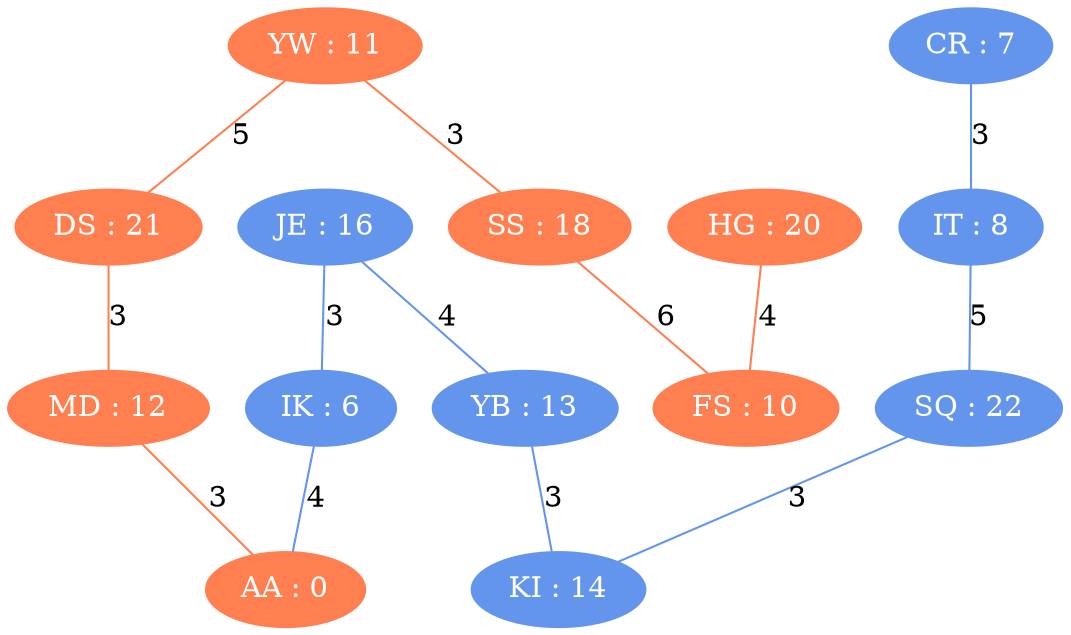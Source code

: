 digraph G {
	node0 [label="YW : 11",fillcolor="coral",color="coral",fontcolor="white",style="filled"];
	node1 [label="JE : 16",fillcolor="cornflowerblue",color="cornflowerblue",fontcolor="white",style="filled"];
	node2 [label="DS : 21",fillcolor="coral",color="coral",fontcolor="white",style="filled"];
	node3 [label="HG : 20",fillcolor="coral",color="coral",fontcolor="white",style="filled"];
	node4 [label="CR : 7",fillcolor="cornflowerblue",color="cornflowerblue",fontcolor="white",style="filled"];
	node5 [label="SS : 18",fillcolor="coral",color="coral",fontcolor="white",style="filled"];
	node6 [label="YB : 13",fillcolor="cornflowerblue",color="cornflowerblue",fontcolor="white",style="filled"];
	node7 [label="IT : 8",fillcolor="cornflowerblue",color="cornflowerblue",fontcolor="white",style="filled"];
	node8 [label="FS : 10",fillcolor="coral",color="coral",fontcolor="white",style="filled"];
	node9 [label="IK : 6",fillcolor="cornflowerblue",color="cornflowerblue",fontcolor="white",style="filled"];
	node10 [label="SQ : 22",fillcolor="cornflowerblue",color="cornflowerblue",fontcolor="white",style="filled"];
	node11 [label="MD : 12",fillcolor="coral",color="coral",fontcolor="white",style="filled"];
	node12 [label="AA : 0",fillcolor="coral",color="coral",fontcolor="white",style="filled"];
	node13 [label="KI : 14",fillcolor="cornflowerblue",color="cornflowerblue",fontcolor="white",style="filled"];
	subgraph U {
		edge [dir=none];
		node0 -> node5 [color="coral",label="3"];
		node0 -> node2 [color="coral",label="5"];
		node1 -> node6 [color="cornflowerblue",label="4"];
		node1 -> node9 [color="cornflowerblue",label="3"];
		node2 -> node11 [color="coral",label="3"];
		node3 -> node8 [color="coral",label="4"];
		node4 -> node7 [color="cornflowerblue",label="3"];
		node5 -> node8 [color="coral",label="6"];
		node6 -> node13 [color="cornflowerblue",label="3"];
		node7 -> node10 [color="cornflowerblue",label="5"];
		node9 -> node12 [color="cornflowerblue",label="4"];
		node10 -> node13 [color="cornflowerblue",label="3"];
		node11 -> node12 [color="coral",label="3"];
	}
	subgraph D {
	}
}
